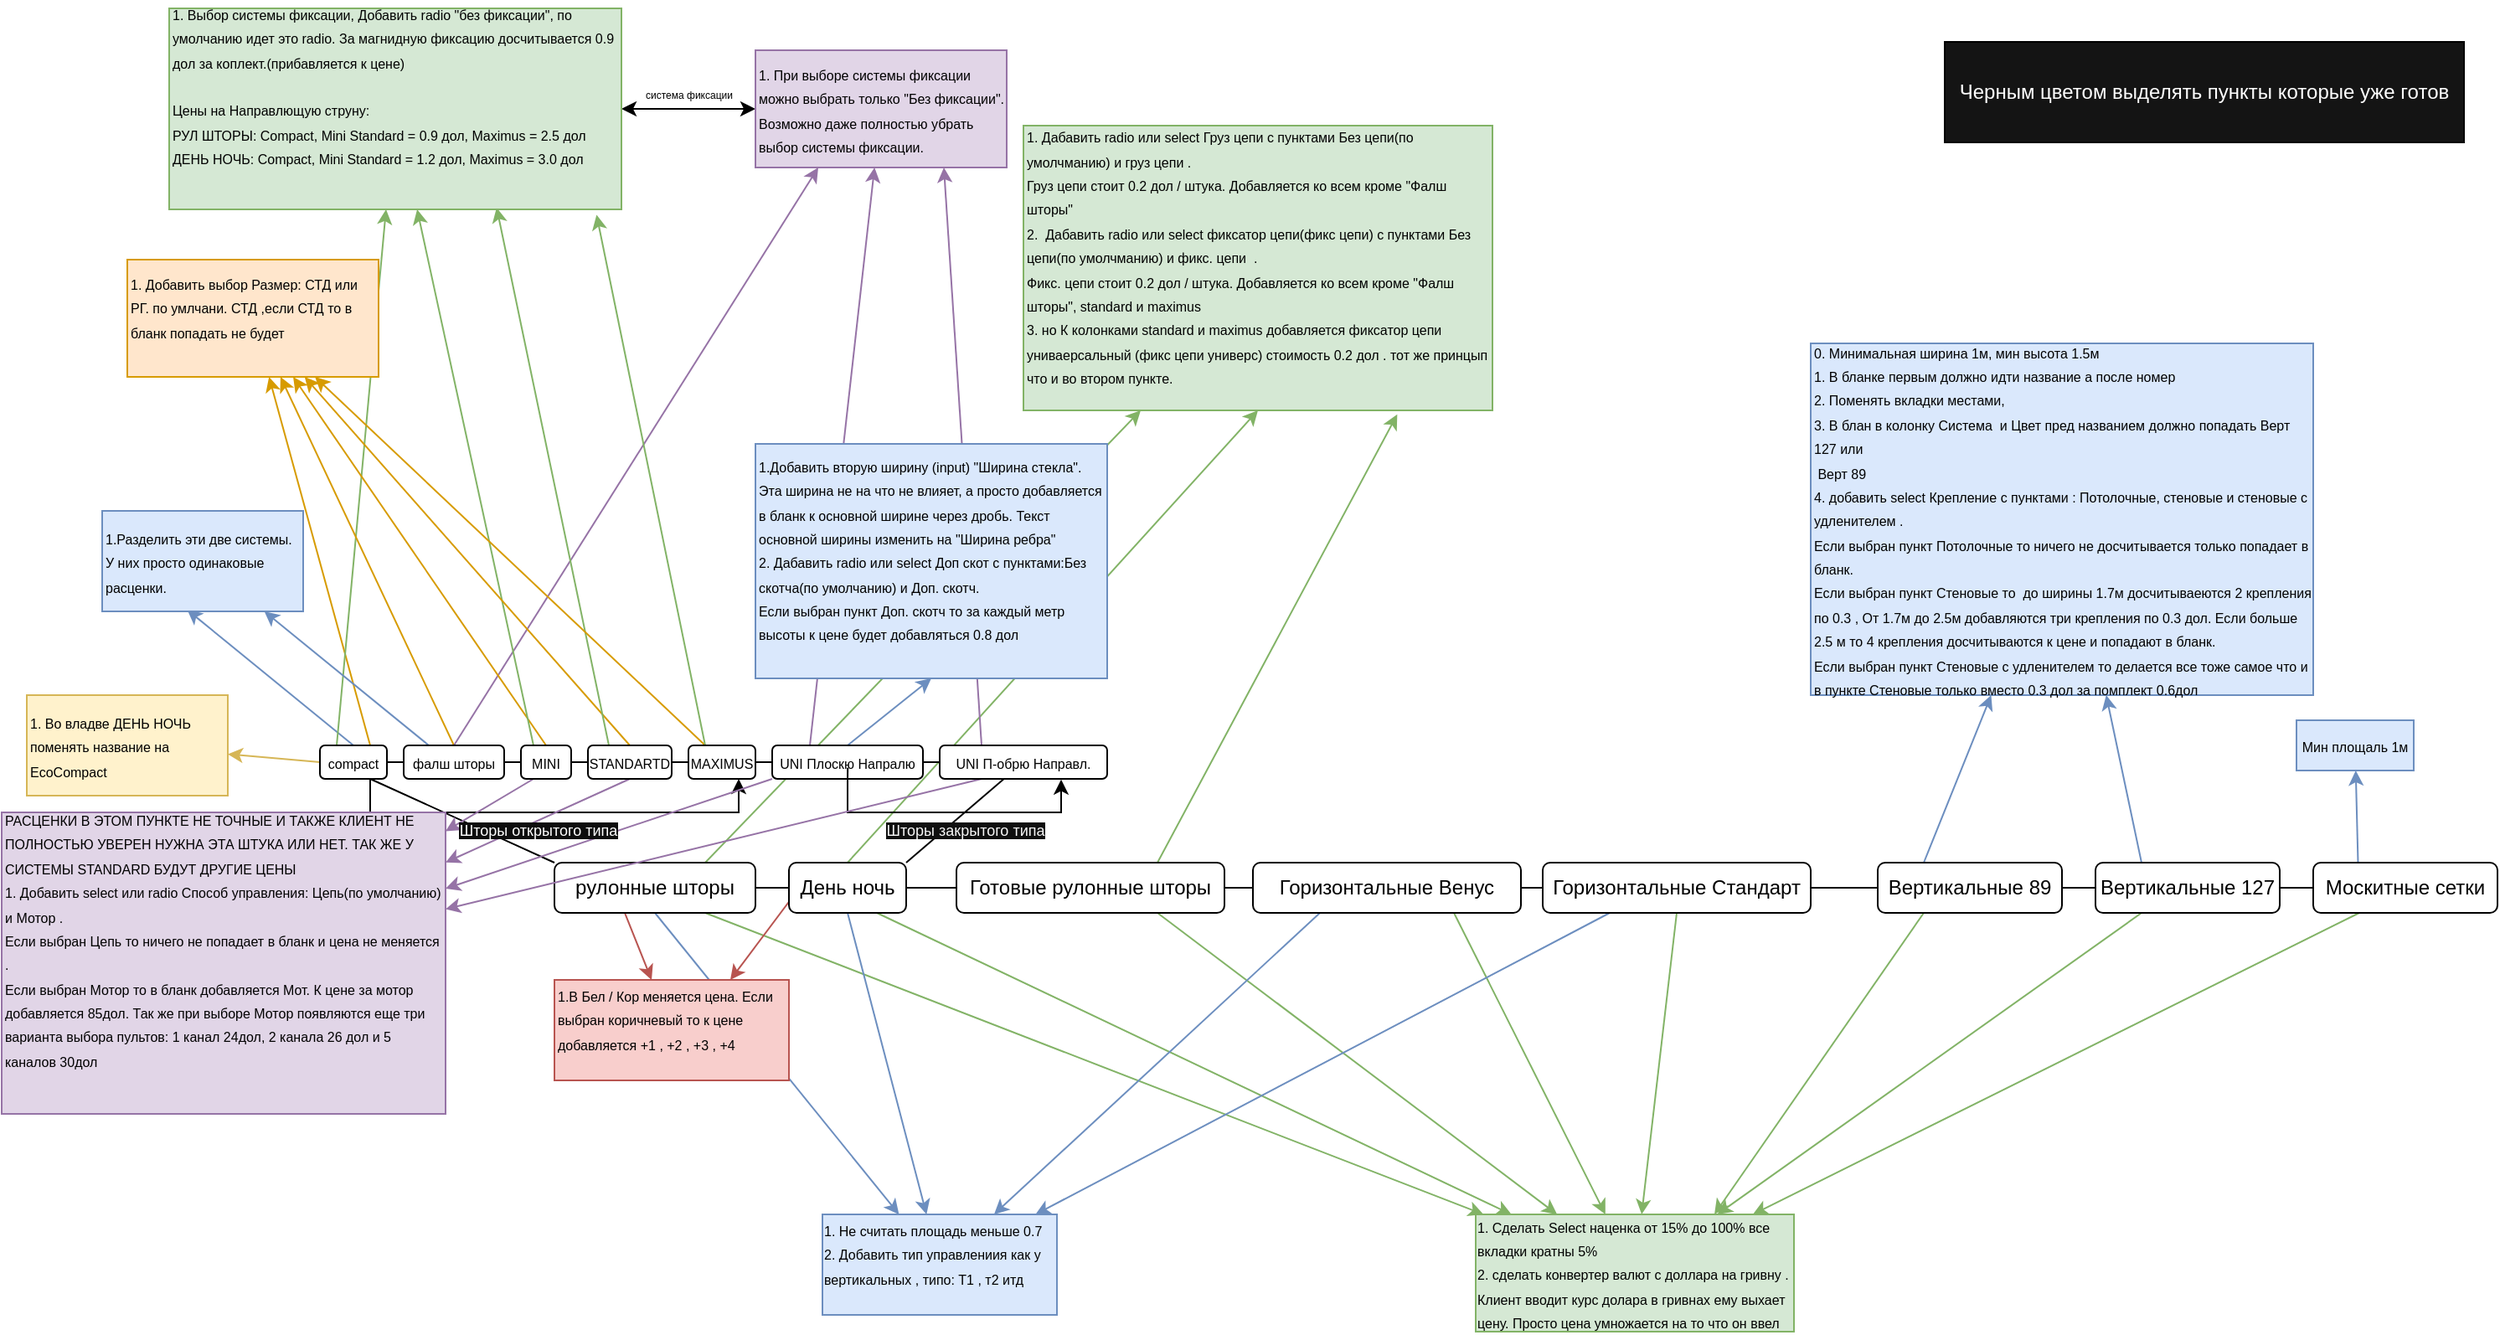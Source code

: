 <mxfile version="13.9.2" type="github"><diagram id="ZSi9dY978-ahMP5LlHga" name="Страница 1"><mxGraphModel dx="2106" dy="666" grid="1" gridSize="10" guides="1" tooltips="1" connect="1" arrows="1" fold="1" page="1" pageScale="1" pageWidth="827" pageHeight="1169" math="0" shadow="0"><root><mxCell id="0"/><mxCell id="1" parent="0"/><mxCell id="ogAjKYpO5r85MCcHDCOi-1" style="edgeStyle=none;rounded=0;orthogonalLoop=1;jettySize=auto;html=1;exitX=1;exitY=0.5;exitDx=0;exitDy=0;entryX=0;entryY=0.5;entryDx=0;entryDy=0;endArrow=none;endFill=0;" parent="1" source="ogAjKYpO5r85MCcHDCOi-6" target="ogAjKYpO5r85MCcHDCOi-12" edge="1"><mxGeometry relative="1" as="geometry"/></mxCell><mxCell id="ogAjKYpO5r85MCcHDCOi-2" style="edgeStyle=none;rounded=0;orthogonalLoop=1;jettySize=auto;html=1;exitX=0;exitY=0;exitDx=0;exitDy=0;entryX=0.75;entryY=1;entryDx=0;entryDy=0;endArrow=none;endFill=0;" parent="1" source="ogAjKYpO5r85MCcHDCOi-6" target="ogAjKYpO5r85MCcHDCOi-41" edge="1"><mxGeometry relative="1" as="geometry"/></mxCell><mxCell id="ogAjKYpO5r85MCcHDCOi-3" style="edgeStyle=none;rounded=0;orthogonalLoop=1;jettySize=auto;html=1;exitX=0.5;exitY=1;exitDx=0;exitDy=0;endArrow=classic;endFill=1;fillColor=#dae8fc;strokeColor=#6c8ebf;" parent="1" source="ogAjKYpO5r85MCcHDCOi-6" target="ogAjKYpO5r85MCcHDCOi-67" edge="1"><mxGeometry relative="1" as="geometry"/></mxCell><mxCell id="ogAjKYpO5r85MCcHDCOi-4" style="edgeStyle=none;rounded=0;orthogonalLoop=1;jettySize=auto;html=1;exitX=0.75;exitY=1;exitDx=0;exitDy=0;endArrow=classic;endFill=1;fillColor=#d5e8d4;strokeColor=#82b366;" parent="1" source="ogAjKYpO5r85MCcHDCOi-6" target="ogAjKYpO5r85MCcHDCOi-71" edge="1"><mxGeometry relative="1" as="geometry"/></mxCell><mxCell id="ogAjKYpO5r85MCcHDCOi-5" style="edgeStyle=none;rounded=0;orthogonalLoop=1;jettySize=auto;html=1;exitX=0.25;exitY=0;exitDx=0;exitDy=0;endArrow=classic;endFill=1;fillColor=#f8cecc;strokeColor=#b85450;" parent="1" source="ogAjKYpO5r85MCcHDCOi-6" target="ogAjKYpO5r85MCcHDCOi-74" edge="1"><mxGeometry relative="1" as="geometry"/></mxCell><mxCell id="ogAjKYpO5r85MCcHDCOi-90" style="edgeStyle=none;rounded=0;orthogonalLoop=1;jettySize=auto;html=1;exitX=0.75;exitY=0;exitDx=0;exitDy=0;entryX=0.25;entryY=1;entryDx=0;entryDy=0;fillColor=#d5e8d4;strokeColor=#82b366;" parent="1" source="ogAjKYpO5r85MCcHDCOi-6" target="ogAjKYpO5r85MCcHDCOi-88" edge="1"><mxGeometry relative="1" as="geometry"/></mxCell><mxCell id="ogAjKYpO5r85MCcHDCOi-6" value="рулонные шторы" style="rounded=1;whiteSpace=wrap;html=1;" parent="1" vertex="1"><mxGeometry x="250" y="520" width="120" height="30" as="geometry"/></mxCell><mxCell id="ogAjKYpO5r85MCcHDCOi-7" style="edgeStyle=none;rounded=0;orthogonalLoop=1;jettySize=auto;html=1;exitX=1;exitY=0.5;exitDx=0;exitDy=0;entryX=0;entryY=0.5;entryDx=0;entryDy=0;endArrow=none;endFill=0;" parent="1" source="ogAjKYpO5r85MCcHDCOi-12" target="ogAjKYpO5r85MCcHDCOi-15" edge="1"><mxGeometry relative="1" as="geometry"/></mxCell><mxCell id="ogAjKYpO5r85MCcHDCOi-8" style="edgeStyle=none;rounded=0;orthogonalLoop=1;jettySize=auto;html=1;exitX=0.5;exitY=1;exitDx=0;exitDy=0;endArrow=classic;endFill=1;fillColor=#dae8fc;strokeColor=#6c8ebf;" parent="1" source="ogAjKYpO5r85MCcHDCOi-12" target="ogAjKYpO5r85MCcHDCOi-67" edge="1"><mxGeometry relative="1" as="geometry"/></mxCell><mxCell id="ogAjKYpO5r85MCcHDCOi-9" style="edgeStyle=none;rounded=0;orthogonalLoop=1;jettySize=auto;html=1;exitX=0.75;exitY=1;exitDx=0;exitDy=0;endArrow=classic;endFill=1;fillColor=#d5e8d4;strokeColor=#82b366;" parent="1" source="ogAjKYpO5r85MCcHDCOi-12" target="ogAjKYpO5r85MCcHDCOi-71" edge="1"><mxGeometry relative="1" as="geometry"/></mxCell><mxCell id="ogAjKYpO5r85MCcHDCOi-10" style="edgeStyle=none;rounded=0;orthogonalLoop=1;jettySize=auto;html=1;exitX=0.25;exitY=0;exitDx=0;exitDy=0;entryX=0.75;entryY=0;entryDx=0;entryDy=0;endArrow=classic;endFill=1;fillColor=#f8cecc;strokeColor=#b85450;" parent="1" source="ogAjKYpO5r85MCcHDCOi-12" target="ogAjKYpO5r85MCcHDCOi-74" edge="1"><mxGeometry relative="1" as="geometry"/></mxCell><mxCell id="ogAjKYpO5r85MCcHDCOi-11" style="edgeStyle=none;rounded=0;orthogonalLoop=1;jettySize=auto;html=1;exitX=1;exitY=0;exitDx=0;exitDy=0;endArrow=none;endFill=0;" parent="1" source="ogAjKYpO5r85MCcHDCOi-12" target="ogAjKYpO5r85MCcHDCOi-62" edge="1"><mxGeometry relative="1" as="geometry"/></mxCell><mxCell id="ogAjKYpO5r85MCcHDCOi-89" style="edgeStyle=none;rounded=0;orthogonalLoop=1;jettySize=auto;html=1;exitX=0.5;exitY=0;exitDx=0;exitDy=0;entryX=0.5;entryY=1;entryDx=0;entryDy=0;fillColor=#d5e8d4;strokeColor=#82b366;" parent="1" source="ogAjKYpO5r85MCcHDCOi-12" target="ogAjKYpO5r85MCcHDCOi-88" edge="1"><mxGeometry relative="1" as="geometry"/></mxCell><mxCell id="ogAjKYpO5r85MCcHDCOi-12" value="День ночь" style="rounded=1;whiteSpace=wrap;html=1;" parent="1" vertex="1"><mxGeometry x="390" y="520" width="70" height="30" as="geometry"/></mxCell><mxCell id="ogAjKYpO5r85MCcHDCOi-13" style="edgeStyle=none;rounded=0;orthogonalLoop=1;jettySize=auto;html=1;exitX=1;exitY=0.5;exitDx=0;exitDy=0;entryX=0;entryY=0.5;entryDx=0;entryDy=0;endArrow=none;endFill=0;" parent="1" source="ogAjKYpO5r85MCcHDCOi-15" target="ogAjKYpO5r85MCcHDCOi-19" edge="1"><mxGeometry relative="1" as="geometry"/></mxCell><mxCell id="ogAjKYpO5r85MCcHDCOi-14" style="edgeStyle=none;rounded=0;orthogonalLoop=1;jettySize=auto;html=1;exitX=0.75;exitY=1;exitDx=0;exitDy=0;endArrow=classic;endFill=1;fillColor=#d5e8d4;strokeColor=#82b366;" parent="1" source="ogAjKYpO5r85MCcHDCOi-15" target="ogAjKYpO5r85MCcHDCOi-71" edge="1"><mxGeometry relative="1" as="geometry"/></mxCell><mxCell id="ogAjKYpO5r85MCcHDCOi-91" style="edgeStyle=none;rounded=0;orthogonalLoop=1;jettySize=auto;html=1;exitX=0.75;exitY=0;exitDx=0;exitDy=0;entryX=0.797;entryY=1.014;entryDx=0;entryDy=0;entryPerimeter=0;fillColor=#d5e8d4;strokeColor=#82b366;" parent="1" source="ogAjKYpO5r85MCcHDCOi-15" target="ogAjKYpO5r85MCcHDCOi-88" edge="1"><mxGeometry relative="1" as="geometry"/></mxCell><mxCell id="ogAjKYpO5r85MCcHDCOi-15" value="Готовые рулонные шторы" style="rounded=1;whiteSpace=wrap;html=1;" parent="1" vertex="1"><mxGeometry x="490" y="520" width="160" height="30" as="geometry"/></mxCell><mxCell id="ogAjKYpO5r85MCcHDCOi-16" style="edgeStyle=none;rounded=0;orthogonalLoop=1;jettySize=auto;html=1;exitX=1;exitY=0.5;exitDx=0;exitDy=0;endArrow=none;endFill=0;" parent="1" source="ogAjKYpO5r85MCcHDCOi-19" target="ogAjKYpO5r85MCcHDCOi-23" edge="1"><mxGeometry relative="1" as="geometry"/></mxCell><mxCell id="ogAjKYpO5r85MCcHDCOi-17" style="edgeStyle=none;rounded=0;orthogonalLoop=1;jettySize=auto;html=1;exitX=0.25;exitY=1;exitDx=0;exitDy=0;endArrow=classic;endFill=1;fillColor=#dae8fc;strokeColor=#6c8ebf;" parent="1" source="ogAjKYpO5r85MCcHDCOi-19" target="ogAjKYpO5r85MCcHDCOi-67" edge="1"><mxGeometry relative="1" as="geometry"/></mxCell><mxCell id="ogAjKYpO5r85MCcHDCOi-18" style="edgeStyle=none;rounded=0;orthogonalLoop=1;jettySize=auto;html=1;exitX=0.75;exitY=1;exitDx=0;exitDy=0;endArrow=classic;endFill=1;fillColor=#d5e8d4;strokeColor=#82b366;" parent="1" source="ogAjKYpO5r85MCcHDCOi-19" target="ogAjKYpO5r85MCcHDCOi-71" edge="1"><mxGeometry relative="1" as="geometry"/></mxCell><mxCell id="ogAjKYpO5r85MCcHDCOi-19" value="Горизонтальные Венус" style="rounded=1;whiteSpace=wrap;html=1;" parent="1" vertex="1"><mxGeometry x="667" y="520" width="160" height="30" as="geometry"/></mxCell><mxCell id="ogAjKYpO5r85MCcHDCOi-20" style="edgeStyle=none;rounded=0;orthogonalLoop=1;jettySize=auto;html=1;exitX=1;exitY=0.5;exitDx=0;exitDy=0;entryX=0;entryY=0.5;entryDx=0;entryDy=0;endArrow=none;endFill=0;" parent="1" source="ogAjKYpO5r85MCcHDCOi-23" target="ogAjKYpO5r85MCcHDCOi-27" edge="1"><mxGeometry relative="1" as="geometry"/></mxCell><mxCell id="ogAjKYpO5r85MCcHDCOi-21" style="edgeStyle=none;rounded=0;orthogonalLoop=1;jettySize=auto;html=1;exitX=0.25;exitY=1;exitDx=0;exitDy=0;endArrow=classic;endFill=1;fillColor=#dae8fc;strokeColor=#6c8ebf;" parent="1" source="ogAjKYpO5r85MCcHDCOi-23" target="ogAjKYpO5r85MCcHDCOi-67" edge="1"><mxGeometry relative="1" as="geometry"/></mxCell><mxCell id="ogAjKYpO5r85MCcHDCOi-22" style="edgeStyle=none;rounded=0;orthogonalLoop=1;jettySize=auto;html=1;exitX=0.5;exitY=1;exitDx=0;exitDy=0;endArrow=classic;endFill=1;fillColor=#d5e8d4;strokeColor=#82b366;" parent="1" source="ogAjKYpO5r85MCcHDCOi-23" target="ogAjKYpO5r85MCcHDCOi-71" edge="1"><mxGeometry relative="1" as="geometry"/></mxCell><mxCell id="ogAjKYpO5r85MCcHDCOi-23" value="Горизонтальные Стандарт" style="rounded=1;whiteSpace=wrap;html=1;" parent="1" vertex="1"><mxGeometry x="840" y="520" width="160" height="30" as="geometry"/></mxCell><mxCell id="ogAjKYpO5r85MCcHDCOi-24" style="edgeStyle=none;rounded=0;orthogonalLoop=1;jettySize=auto;html=1;exitX=1;exitY=0.5;exitDx=0;exitDy=0;endArrow=none;endFill=0;" parent="1" source="ogAjKYpO5r85MCcHDCOi-27" target="ogAjKYpO5r85MCcHDCOi-31" edge="1"><mxGeometry relative="1" as="geometry"/></mxCell><mxCell id="ogAjKYpO5r85MCcHDCOi-26" style="edgeStyle=none;rounded=0;orthogonalLoop=1;jettySize=auto;html=1;exitX=0.25;exitY=1;exitDx=0;exitDy=0;entryX=0.75;entryY=0;entryDx=0;entryDy=0;endArrow=classic;endFill=1;fillColor=#d5e8d4;strokeColor=#82b366;" parent="1" source="ogAjKYpO5r85MCcHDCOi-27" target="ogAjKYpO5r85MCcHDCOi-71" edge="1"><mxGeometry relative="1" as="geometry"/></mxCell><mxCell id="ogAjKYpO5r85MCcHDCOi-85" style="edgeStyle=none;rounded=0;orthogonalLoop=1;jettySize=auto;html=1;exitX=0.25;exitY=0;exitDx=0;exitDy=0;fillColor=#dae8fc;strokeColor=#6c8ebf;" parent="1" source="ogAjKYpO5r85MCcHDCOi-27" target="ogAjKYpO5r85MCcHDCOi-83" edge="1"><mxGeometry relative="1" as="geometry"/></mxCell><mxCell id="ogAjKYpO5r85MCcHDCOi-27" value="Вертикальные 89" style="rounded=1;whiteSpace=wrap;html=1;" parent="1" vertex="1"><mxGeometry x="1040" y="520" width="110" height="30" as="geometry"/></mxCell><mxCell id="ogAjKYpO5r85MCcHDCOi-28" style="edgeStyle=none;rounded=0;orthogonalLoop=1;jettySize=auto;html=1;exitX=1;exitY=0.5;exitDx=0;exitDy=0;entryX=0;entryY=0.5;entryDx=0;entryDy=0;endArrow=none;endFill=0;" parent="1" source="ogAjKYpO5r85MCcHDCOi-31" target="ogAjKYpO5r85MCcHDCOi-34" edge="1"><mxGeometry relative="1" as="geometry"/></mxCell><mxCell id="ogAjKYpO5r85MCcHDCOi-30" style="edgeStyle=none;rounded=0;orthogonalLoop=1;jettySize=auto;html=1;exitX=0.25;exitY=1;exitDx=0;exitDy=0;endArrow=classic;endFill=1;fillColor=#d5e8d4;strokeColor=#82b366;" parent="1" source="ogAjKYpO5r85MCcHDCOi-31" target="ogAjKYpO5r85MCcHDCOi-71" edge="1"><mxGeometry relative="1" as="geometry"/></mxCell><mxCell id="ogAjKYpO5r85MCcHDCOi-86" style="edgeStyle=none;rounded=0;orthogonalLoop=1;jettySize=auto;html=1;exitX=0.25;exitY=0;exitDx=0;exitDy=0;entryX=0.588;entryY=1;entryDx=0;entryDy=0;entryPerimeter=0;fillColor=#dae8fc;strokeColor=#6c8ebf;" parent="1" source="ogAjKYpO5r85MCcHDCOi-31" target="ogAjKYpO5r85MCcHDCOi-83" edge="1"><mxGeometry relative="1" as="geometry"/></mxCell><mxCell id="ogAjKYpO5r85MCcHDCOi-31" value="Вертикальные 127" style="rounded=1;whiteSpace=wrap;html=1;" parent="1" vertex="1"><mxGeometry x="1170" y="520" width="110" height="30" as="geometry"/></mxCell><mxCell id="ogAjKYpO5r85MCcHDCOi-32" style="edgeStyle=none;rounded=0;orthogonalLoop=1;jettySize=auto;html=1;exitX=0.25;exitY=1;exitDx=0;exitDy=0;endArrow=classic;endFill=1;fillColor=#dae8fc;strokeColor=#6c8ebf;" parent="1" source="ogAjKYpO5r85MCcHDCOi-34" target="ogAjKYpO5r85MCcHDCOi-69" edge="1"><mxGeometry relative="1" as="geometry"/></mxCell><mxCell id="ogAjKYpO5r85MCcHDCOi-33" style="edgeStyle=none;rounded=0;orthogonalLoop=1;jettySize=auto;html=1;exitX=0.25;exitY=1;exitDx=0;exitDy=0;endArrow=classic;endFill=1;fillColor=#d5e8d4;strokeColor=#82b366;" parent="1" source="ogAjKYpO5r85MCcHDCOi-34" target="ogAjKYpO5r85MCcHDCOi-71" edge="1"><mxGeometry relative="1" as="geometry"/></mxCell><mxCell id="ogAjKYpO5r85MCcHDCOi-34" value="Москитные сетки" style="rounded=1;whiteSpace=wrap;html=1;" parent="1" vertex="1"><mxGeometry x="1300" y="520" width="110" height="30" as="geometry"/></mxCell><mxCell id="ogAjKYpO5r85MCcHDCOi-35" style="edgeStyle=none;rounded=0;orthogonalLoop=1;jettySize=auto;html=1;exitX=1;exitY=0.5;exitDx=0;exitDy=0;entryX=0;entryY=0.5;entryDx=0;entryDy=0;endArrow=none;endFill=0;" parent="1" source="ogAjKYpO5r85MCcHDCOi-41" target="ogAjKYpO5r85MCcHDCOi-46" edge="1"><mxGeometry relative="1" as="geometry"/></mxCell><mxCell id="ogAjKYpO5r85MCcHDCOi-36" style="edgeStyle=none;rounded=0;orthogonalLoop=1;jettySize=auto;html=1;exitX=0.5;exitY=0;exitDx=0;exitDy=0;entryX=0.423;entryY=0.984;entryDx=0;entryDy=0;entryPerimeter=0;endArrow=classic;endFill=1;fillColor=#dae8fc;strokeColor=#6c8ebf;" parent="1" source="ogAjKYpO5r85MCcHDCOi-41" target="ogAjKYpO5r85MCcHDCOi-70" edge="1"><mxGeometry relative="1" as="geometry"/></mxCell><mxCell id="ogAjKYpO5r85MCcHDCOi-37" style="edgeStyle=none;rounded=0;orthogonalLoop=1;jettySize=auto;html=1;exitX=0.75;exitY=0;exitDx=0;exitDy=0;endArrow=classic;endFill=1;fillColor=#ffe6cc;strokeColor=#d79b00;" parent="1" source="ogAjKYpO5r85MCcHDCOi-41" target="ogAjKYpO5r85MCcHDCOi-72" edge="1"><mxGeometry relative="1" as="geometry"/></mxCell><mxCell id="ogAjKYpO5r85MCcHDCOi-38" style="edgeStyle=orthogonalEdgeStyle;rounded=0;orthogonalLoop=1;jettySize=auto;html=1;exitX=0.75;exitY=1;exitDx=0;exitDy=0;entryX=0.75;entryY=1;entryDx=0;entryDy=0;endArrow=classic;endFill=1;" parent="1" source="ogAjKYpO5r85MCcHDCOi-41" target="ogAjKYpO5r85MCcHDCOi-66" edge="1"><mxGeometry relative="1" as="geometry"/></mxCell><mxCell id="ogAjKYpO5r85MCcHDCOi-39" style="edgeStyle=none;rounded=0;orthogonalLoop=1;jettySize=auto;html=1;exitX=0.25;exitY=0;exitDx=0;exitDy=0;endArrow=classic;endFill=1;fillColor=#d5e8d4;strokeColor=#82b366;" parent="1" source="ogAjKYpO5r85MCcHDCOi-41" target="ogAjKYpO5r85MCcHDCOi-78" edge="1"><mxGeometry relative="1" as="geometry"/></mxCell><mxCell id="ogAjKYpO5r85MCcHDCOi-40" style="edgeStyle=none;rounded=0;orthogonalLoop=1;jettySize=auto;html=1;exitX=0;exitY=0.5;exitDx=0;exitDy=0;endArrow=classic;endFill=1;fillColor=#fff2cc;strokeColor=#d6b656;" parent="1" source="ogAjKYpO5r85MCcHDCOi-41" target="ogAjKYpO5r85MCcHDCOi-80" edge="1"><mxGeometry relative="1" as="geometry"/></mxCell><mxCell id="ogAjKYpO5r85MCcHDCOi-41" value="&lt;font style=&quot;font-size: 8px&quot;&gt;compact&lt;/font&gt;" style="rounded=1;whiteSpace=wrap;html=1;" parent="1" vertex="1"><mxGeometry x="110" y="450" width="40" height="20" as="geometry"/></mxCell><mxCell id="ogAjKYpO5r85MCcHDCOi-42" style="edgeStyle=none;rounded=0;orthogonalLoop=1;jettySize=auto;html=1;exitX=1;exitY=0.5;exitDx=0;exitDy=0;entryX=0;entryY=0.5;entryDx=0;entryDy=0;endArrow=none;endFill=0;" parent="1" source="ogAjKYpO5r85MCcHDCOi-46" target="ogAjKYpO5r85MCcHDCOi-50" edge="1"><mxGeometry relative="1" as="geometry"/></mxCell><mxCell id="ogAjKYpO5r85MCcHDCOi-43" style="edgeStyle=none;rounded=0;orthogonalLoop=1;jettySize=auto;html=1;exitX=0.25;exitY=0;exitDx=0;exitDy=0;endArrow=classic;endFill=1;fillColor=#dae8fc;strokeColor=#6c8ebf;" parent="1" source="ogAjKYpO5r85MCcHDCOi-46" target="ogAjKYpO5r85MCcHDCOi-70" edge="1"><mxGeometry relative="1" as="geometry"/></mxCell><mxCell id="ogAjKYpO5r85MCcHDCOi-44" style="edgeStyle=none;rounded=0;orthogonalLoop=1;jettySize=auto;html=1;exitX=0.5;exitY=0;exitDx=0;exitDy=0;endArrow=classic;endFill=1;fillColor=#ffe6cc;strokeColor=#d79b00;" parent="1" source="ogAjKYpO5r85MCcHDCOi-46" target="ogAjKYpO5r85MCcHDCOi-72" edge="1"><mxGeometry relative="1" as="geometry"/></mxCell><mxCell id="ogAjKYpO5r85MCcHDCOi-45" style="edgeStyle=none;rounded=0;orthogonalLoop=1;jettySize=auto;html=1;exitX=0.5;exitY=0;exitDx=0;exitDy=0;entryX=0.25;entryY=1;entryDx=0;entryDy=0;endArrow=classic;endFill=1;fillColor=#e1d5e7;strokeColor=#9673a6;" parent="1" source="ogAjKYpO5r85MCcHDCOi-46" target="ogAjKYpO5r85MCcHDCOi-79" edge="1"><mxGeometry relative="1" as="geometry"/></mxCell><mxCell id="ogAjKYpO5r85MCcHDCOi-46" value="&lt;font style=&quot;font-size: 8px&quot;&gt;фалш шторы&lt;/font&gt;" style="rounded=1;whiteSpace=wrap;html=1;" parent="1" vertex="1"><mxGeometry x="160" y="450" width="60" height="20" as="geometry"/></mxCell><mxCell id="ogAjKYpO5r85MCcHDCOi-47" style="edgeStyle=none;rounded=0;orthogonalLoop=1;jettySize=auto;html=1;exitX=1;exitY=0.5;exitDx=0;exitDy=0;entryX=0;entryY=0.5;entryDx=0;entryDy=0;endArrow=none;endFill=0;" parent="1" source="ogAjKYpO5r85MCcHDCOi-50" target="ogAjKYpO5r85MCcHDCOi-54" edge="1"><mxGeometry relative="1" as="geometry"/></mxCell><mxCell id="ogAjKYpO5r85MCcHDCOi-48" style="edgeStyle=none;rounded=0;orthogonalLoop=1;jettySize=auto;html=1;exitX=0.5;exitY=0;exitDx=0;exitDy=0;endArrow=classic;endFill=1;fillColor=#ffe6cc;strokeColor=#d79b00;" parent="1" source="ogAjKYpO5r85MCcHDCOi-50" target="ogAjKYpO5r85MCcHDCOi-72" edge="1"><mxGeometry relative="1" as="geometry"/></mxCell><mxCell id="ogAjKYpO5r85MCcHDCOi-49" style="edgeStyle=none;rounded=0;orthogonalLoop=1;jettySize=auto;html=1;exitX=0.25;exitY=0;exitDx=0;exitDy=0;endArrow=classic;endFill=1;fillColor=#d5e8d4;strokeColor=#82b366;" parent="1" source="ogAjKYpO5r85MCcHDCOi-50" target="ogAjKYpO5r85MCcHDCOi-78" edge="1"><mxGeometry relative="1" as="geometry"/></mxCell><mxCell id="ogAjKYpO5r85MCcHDCOi-93" style="edgeStyle=none;rounded=0;orthogonalLoop=1;jettySize=auto;html=1;exitX=0.25;exitY=1;exitDx=0;exitDy=0;fillColor=#e1d5e7;strokeColor=#9673a6;" parent="1" source="ogAjKYpO5r85MCcHDCOi-50" target="ogAjKYpO5r85MCcHDCOi-92" edge="1"><mxGeometry relative="1" as="geometry"/></mxCell><mxCell id="ogAjKYpO5r85MCcHDCOi-50" value="&lt;font style=&quot;font-size: 8px&quot;&gt;MINI&lt;/font&gt;" style="rounded=1;whiteSpace=wrap;html=1;" parent="1" vertex="1"><mxGeometry x="230" y="450" width="30" height="20" as="geometry"/></mxCell><mxCell id="ogAjKYpO5r85MCcHDCOi-51" style="edgeStyle=none;rounded=0;orthogonalLoop=1;jettySize=auto;html=1;exitX=1;exitY=0.5;exitDx=0;exitDy=0;entryX=0;entryY=0.5;entryDx=0;entryDy=0;endArrow=none;endFill=0;" parent="1" source="ogAjKYpO5r85MCcHDCOi-54" target="ogAjKYpO5r85MCcHDCOi-66" edge="1"><mxGeometry relative="1" as="geometry"/></mxCell><mxCell id="ogAjKYpO5r85MCcHDCOi-52" style="edgeStyle=none;rounded=0;orthogonalLoop=1;jettySize=auto;html=1;exitX=0.5;exitY=0;exitDx=0;exitDy=0;endArrow=classic;endFill=1;fillColor=#ffe6cc;strokeColor=#d79b00;" parent="1" source="ogAjKYpO5r85MCcHDCOi-54" target="ogAjKYpO5r85MCcHDCOi-72" edge="1"><mxGeometry relative="1" as="geometry"/></mxCell><mxCell id="ogAjKYpO5r85MCcHDCOi-53" style="edgeStyle=none;rounded=0;orthogonalLoop=1;jettySize=auto;html=1;exitX=0.25;exitY=0;exitDx=0;exitDy=0;entryX=0.724;entryY=0.991;entryDx=0;entryDy=0;entryPerimeter=0;endArrow=classic;endFill=1;fillColor=#d5e8d4;strokeColor=#82b366;" parent="1" source="ogAjKYpO5r85MCcHDCOi-54" target="ogAjKYpO5r85MCcHDCOi-78" edge="1"><mxGeometry relative="1" as="geometry"/></mxCell><mxCell id="ogAjKYpO5r85MCcHDCOi-97" style="edgeStyle=none;rounded=0;orthogonalLoop=1;jettySize=auto;html=1;exitX=0.5;exitY=1;exitDx=0;exitDy=0;fillColor=#e1d5e7;strokeColor=#9673a6;" parent="1" source="ogAjKYpO5r85MCcHDCOi-54" target="ogAjKYpO5r85MCcHDCOi-92" edge="1"><mxGeometry relative="1" as="geometry"/></mxCell><mxCell id="ogAjKYpO5r85MCcHDCOi-54" value="&lt;font style=&quot;font-size: 8px&quot;&gt;STANDARTD&lt;/font&gt;" style="rounded=1;whiteSpace=wrap;html=1;" parent="1" vertex="1"><mxGeometry x="270" y="450" width="50" height="20" as="geometry"/></mxCell><mxCell id="ogAjKYpO5r85MCcHDCOi-55" style="edgeStyle=none;rounded=0;orthogonalLoop=1;jettySize=auto;html=1;endArrow=none;endFill=0;" parent="1" source="ogAjKYpO5r85MCcHDCOi-59" target="ogAjKYpO5r85MCcHDCOi-66" edge="1"><mxGeometry relative="1" as="geometry"/></mxCell><mxCell id="ogAjKYpO5r85MCcHDCOi-56" style="edgeStyle=none;rounded=0;orthogonalLoop=1;jettySize=auto;html=1;exitX=0.5;exitY=0;exitDx=0;exitDy=0;entryX=0.5;entryY=1;entryDx=0;entryDy=0;endArrow=classic;endFill=1;fillColor=#dae8fc;strokeColor=#6c8ebf;" parent="1" source="ogAjKYpO5r85MCcHDCOi-59" target="ogAjKYpO5r85MCcHDCOi-73" edge="1"><mxGeometry relative="1" as="geometry"/></mxCell><mxCell id="ogAjKYpO5r85MCcHDCOi-57" style="edgeStyle=orthogonalEdgeStyle;rounded=0;orthogonalLoop=1;jettySize=auto;html=1;exitX=0.5;exitY=1;exitDx=0;exitDy=0;entryX=0.725;entryY=1.017;entryDx=0;entryDy=0;entryPerimeter=0;endArrow=classic;endFill=1;" parent="1" source="ogAjKYpO5r85MCcHDCOi-59" target="ogAjKYpO5r85MCcHDCOi-62" edge="1"><mxGeometry relative="1" as="geometry"/></mxCell><mxCell id="ogAjKYpO5r85MCcHDCOi-58" style="edgeStyle=none;rounded=0;orthogonalLoop=1;jettySize=auto;html=1;exitX=0.25;exitY=0;exitDx=0;exitDy=0;endArrow=classic;endFill=1;fillColor=#e1d5e7;strokeColor=#9673a6;" parent="1" source="ogAjKYpO5r85MCcHDCOi-59" target="ogAjKYpO5r85MCcHDCOi-79" edge="1"><mxGeometry relative="1" as="geometry"/></mxCell><mxCell id="ogAjKYpO5r85MCcHDCOi-96" style="edgeStyle=none;rounded=0;orthogonalLoop=1;jettySize=auto;html=1;exitX=0;exitY=1;exitDx=0;exitDy=0;fillColor=#e1d5e7;strokeColor=#9673a6;" parent="1" source="ogAjKYpO5r85MCcHDCOi-59" target="ogAjKYpO5r85MCcHDCOi-92" edge="1"><mxGeometry relative="1" as="geometry"/></mxCell><mxCell id="ogAjKYpO5r85MCcHDCOi-59" value="&lt;font style=&quot;font-size: 8px&quot;&gt;UNI Плоскю Напралю&lt;/font&gt;" style="rounded=1;whiteSpace=wrap;html=1;" parent="1" vertex="1"><mxGeometry x="380" y="450" width="90" height="20" as="geometry"/></mxCell><mxCell id="ogAjKYpO5r85MCcHDCOi-60" style="edgeStyle=none;rounded=0;orthogonalLoop=1;jettySize=auto;html=1;entryX=1;entryY=0.5;entryDx=0;entryDy=0;endArrow=none;endFill=0;" parent="1" source="ogAjKYpO5r85MCcHDCOi-62" target="ogAjKYpO5r85MCcHDCOi-59" edge="1"><mxGeometry relative="1" as="geometry"/></mxCell><mxCell id="ogAjKYpO5r85MCcHDCOi-61" style="edgeStyle=none;rounded=0;orthogonalLoop=1;jettySize=auto;html=1;exitX=0.25;exitY=0;exitDx=0;exitDy=0;entryX=0.75;entryY=1;entryDx=0;entryDy=0;endArrow=classic;endFill=1;fillColor=#e1d5e7;strokeColor=#9673a6;" parent="1" source="ogAjKYpO5r85MCcHDCOi-62" target="ogAjKYpO5r85MCcHDCOi-79" edge="1"><mxGeometry relative="1" as="geometry"/></mxCell><mxCell id="ogAjKYpO5r85MCcHDCOi-95" style="edgeStyle=none;rounded=0;orthogonalLoop=1;jettySize=auto;html=1;exitX=0.25;exitY=1;exitDx=0;exitDy=0;fillColor=#e1d5e7;strokeColor=#9673a6;" parent="1" source="ogAjKYpO5r85MCcHDCOi-62" target="ogAjKYpO5r85MCcHDCOi-92" edge="1"><mxGeometry relative="1" as="geometry"/></mxCell><mxCell id="ogAjKYpO5r85MCcHDCOi-62" value="&lt;font style=&quot;font-size: 8px&quot;&gt;UNI П-обрю Направл.&lt;/font&gt;" style="rounded=1;whiteSpace=wrap;html=1;" parent="1" vertex="1"><mxGeometry x="480" y="450" width="100" height="20" as="geometry"/></mxCell><mxCell id="ogAjKYpO5r85MCcHDCOi-63" style="edgeStyle=none;rounded=0;orthogonalLoop=1;jettySize=auto;html=1;exitX=0.5;exitY=1;exitDx=0;exitDy=0;entryX=0.501;entryY=0.667;entryDx=0;entryDy=0;entryPerimeter=0;endArrow=none;endFill=0;" parent="1" source="ogAjKYpO5r85MCcHDCOi-59" target="ogAjKYpO5r85MCcHDCOi-59" edge="1"><mxGeometry relative="1" as="geometry"/></mxCell><mxCell id="ogAjKYpO5r85MCcHDCOi-64" style="edgeStyle=none;rounded=0;orthogonalLoop=1;jettySize=auto;html=1;exitX=0.25;exitY=0;exitDx=0;exitDy=0;endArrow=classic;endFill=1;fillColor=#ffe6cc;strokeColor=#d79b00;" parent="1" source="ogAjKYpO5r85MCcHDCOi-66" target="ogAjKYpO5r85MCcHDCOi-72" edge="1"><mxGeometry relative="1" as="geometry"/></mxCell><mxCell id="ogAjKYpO5r85MCcHDCOi-65" style="edgeStyle=none;rounded=0;orthogonalLoop=1;jettySize=auto;html=1;exitX=0.25;exitY=0;exitDx=0;exitDy=0;entryX=0.945;entryY=1.027;entryDx=0;entryDy=0;entryPerimeter=0;endArrow=classic;endFill=1;fillColor=#d5e8d4;strokeColor=#82b366;" parent="1" source="ogAjKYpO5r85MCcHDCOi-66" target="ogAjKYpO5r85MCcHDCOi-78" edge="1"><mxGeometry relative="1" as="geometry"/></mxCell><mxCell id="ogAjKYpO5r85MCcHDCOi-66" value="&lt;font style=&quot;font-size: 8px&quot;&gt;MAXIMUS&lt;/font&gt;" style="rounded=1;whiteSpace=wrap;html=1;" parent="1" vertex="1"><mxGeometry x="330" y="450" width="40" height="20" as="geometry"/></mxCell><mxCell id="ogAjKYpO5r85MCcHDCOi-67" value="&lt;div style=&quot;text-align: left&quot;&gt;&lt;span style=&quot;font-size: 8px&quot;&gt;1. Не считать площадь меньше 0.7&amp;nbsp;&lt;/span&gt;&lt;/div&gt;&lt;div style=&quot;text-align: left&quot;&gt;&lt;span style=&quot;font-size: 8px&quot;&gt;2. Добавить тип управлениия как у вертикальных , типо: Т1 , т2 итд&lt;/span&gt;&lt;/div&gt;&lt;div style=&quot;text-align: left&quot;&gt;&lt;span style=&quot;font-size: 8px&quot;&gt;&lt;br&gt;&lt;/span&gt;&lt;/div&gt;" style="whiteSpace=wrap;html=1;fillColor=#dae8fc;strokeColor=#6c8ebf;" parent="1" vertex="1"><mxGeometry x="410" y="730" width="140" height="60" as="geometry"/></mxCell><mxCell id="ogAjKYpO5r85MCcHDCOi-69" value="&lt;span style=&quot;font-size: 8px ; line-height: 80%&quot;&gt;Мин площаль 1м&lt;/span&gt;" style="whiteSpace=wrap;html=1;fillColor=#dae8fc;strokeColor=#6c8ebf;" parent="1" vertex="1"><mxGeometry x="1290" y="435" width="70" height="30" as="geometry"/></mxCell><mxCell id="ogAjKYpO5r85MCcHDCOi-70" value="&lt;span style=&quot;font-size: 8px&quot;&gt;1.Разделить эти две системы. У них просто одинаковые расценки.&lt;/span&gt;" style="whiteSpace=wrap;html=1;align=left;fillColor=#dae8fc;strokeColor=#6c8ebf;" parent="1" vertex="1"><mxGeometry x="-20" y="310" width="120" height="60" as="geometry"/></mxCell><mxCell id="ogAjKYpO5r85MCcHDCOi-71" value="&lt;div style=&quot;text-align: left&quot;&gt;&lt;span style=&quot;font-size: 8px&quot;&gt;1. Сделать Select наценка от 15% до 100% все вкладки кратны 5%&lt;/span&gt;&lt;/div&gt;&lt;div style=&quot;text-align: left&quot;&gt;&lt;span style=&quot;font-size: 8px&quot;&gt;2. сделать конвертер валют с доллара на гривну . Клиент вводит курс долара в гривнах ему выхает цену. Просто цена умножается на то что он ввел&lt;/span&gt;&lt;/div&gt;" style="whiteSpace=wrap;html=1;fillColor=#d5e8d4;strokeColor=#82b366;" parent="1" vertex="1"><mxGeometry x="800" y="730" width="190" height="70" as="geometry"/></mxCell><mxCell id="ogAjKYpO5r85MCcHDCOi-72" value="&lt;font style=&quot;line-height: 60% ; font-size: 8px&quot;&gt;1. Добавить выбор Размер: СТД или РГ. по умлчани. СТД ,если СТД то в бланк попадать не будет&lt;br&gt;&lt;br&gt;&lt;/font&gt;" style="whiteSpace=wrap;html=1;fillColor=#ffe6cc;strokeColor=#d79b00;align=left;" parent="1" vertex="1"><mxGeometry x="-5" y="160" width="150" height="70" as="geometry"/></mxCell><mxCell id="ogAjKYpO5r85MCcHDCOi-73" value="&lt;font style=&quot;line-height: 60% ; font-size: 8px&quot;&gt;1.Добавить вторую ширину (input) &quot;Ширина стекла&quot;. Эта ширина не на что не влияет, а просто добавляется в бланк к основной ширине через дробь. Текст основной ширины изменить на &quot;Ширина ребра&quot;&lt;br&gt;2. Дабавить radio или select Доп скот с пунктами:Без скотча(по умолчанию) и Доп. скотч.&lt;br&gt;Если выбран пункт Доп. скотч то за каждый метр высоты к цене будет добавляться 0.8 дол&lt;br&gt;&lt;br&gt;&lt;/font&gt;" style="whiteSpace=wrap;html=1;fillColor=#dae8fc;strokeColor=#6c8ebf;align=left;" parent="1" vertex="1"><mxGeometry x="370" y="270" width="210" height="140" as="geometry"/></mxCell><mxCell id="ogAjKYpO5r85MCcHDCOi-74" value="&lt;font style=&quot;font-size: 8px ; line-height: 80%&quot;&gt;1.В Бел / Кор меняется цена. Если выбран коричневый то к цене добавляется +1 , +2 , +3 , +4&lt;br&gt;&lt;br&gt;&lt;/font&gt;" style="whiteSpace=wrap;html=1;fillColor=#f8cecc;strokeColor=#b85450;align=left;" parent="1" vertex="1"><mxGeometry x="250" y="590" width="140" height="60" as="geometry"/></mxCell><mxCell id="ogAjKYpO5r85MCcHDCOi-75" value="&lt;font style=&quot;font-size: 9px ; background-color: rgb(13 , 13 , 13)&quot; color=&quot;#ffffff&quot;&gt;Шторы открытого типа&lt;/font&gt;" style="text;html=1;align=center;verticalAlign=middle;resizable=0;points=[];autosize=1;" parent="1" vertex="1"><mxGeometry x="185" y="490" width="110" height="20" as="geometry"/></mxCell><mxCell id="ogAjKYpO5r85MCcHDCOi-76" value="&lt;font style=&quot;background-color: rgb(15 , 15 , 15) ; font-size: 9px&quot; color=&quot;#f7f7f7&quot;&gt;Шторы закрытого типа&lt;/font&gt;" style="text;html=1;align=center;verticalAlign=middle;resizable=0;points=[];autosize=1;" parent="1" vertex="1"><mxGeometry x="440" y="490" width="110" height="20" as="geometry"/></mxCell><mxCell id="ogAjKYpO5r85MCcHDCOi-77" style="edgeStyle=none;rounded=0;orthogonalLoop=1;jettySize=auto;html=1;exitX=1;exitY=0.5;exitDx=0;exitDy=0;entryX=0;entryY=0.5;entryDx=0;entryDy=0;endArrow=classic;endFill=1;startArrow=classic;startFill=1;" parent="1" source="ogAjKYpO5r85MCcHDCOi-78" target="ogAjKYpO5r85MCcHDCOi-79" edge="1"><mxGeometry relative="1" as="geometry"/></mxCell><mxCell id="ogAjKYpO5r85MCcHDCOi-78" value="&lt;font style=&quot;line-height: 60% ; font-size: 8px&quot;&gt;1. Выбор системы фиксации, Добавить radio &quot;без фиксации&quot;, по умолчанию идет это radio. За магнидную фиксацию досчитывается 0.9 дол за коплект.(прибавляется к цене)&lt;br&gt;&lt;br&gt;Цены на Направлющую струну:&lt;br&gt;РУЛ ШТОРЫ: Compact, Mini Standard = 0.9 дол, Maximus = 2.5 дол&lt;br&gt;ДЕНЬ НОЧЬ: Compact, Mini Standard = 1.2 дол, Maximus = 3.0 дол&lt;br&gt;&lt;br&gt;&lt;br&gt;&lt;/font&gt;" style="whiteSpace=wrap;html=1;fillColor=#d5e8d4;strokeColor=#82b366;align=left;" parent="1" vertex="1"><mxGeometry x="20" y="10" width="270" height="120" as="geometry"/></mxCell><mxCell id="ogAjKYpO5r85MCcHDCOi-79" value="&lt;font style=&quot;line-height: 60% ; font-size: 8px&quot;&gt;1. При выборе системы фиксации можно выбрать только &quot;Без фиксации&quot;.&lt;br&gt;Возможно даже полностью убрать выбор системы фиксации.&lt;br&gt;&lt;/font&gt;" style="whiteSpace=wrap;html=1;fillColor=#e1d5e7;strokeColor=#9673a6;align=left;" parent="1" vertex="1"><mxGeometry x="370" y="35" width="150" height="70" as="geometry"/></mxCell><mxCell id="ogAjKYpO5r85MCcHDCOi-80" value="&lt;span style=&quot;font-size: 8px&quot;&gt;1. Во владве ДЕНЬ НОЧЬ&amp;nbsp; поменять название на EcoCompact&lt;/span&gt;" style="whiteSpace=wrap;html=1;align=left;fillColor=#fff2cc;strokeColor=#d6b656;" parent="1" vertex="1"><mxGeometry x="-65" y="420" width="120" height="60" as="geometry"/></mxCell><mxCell id="ogAjKYpO5r85MCcHDCOi-81" value="&lt;font style=&quot;font-size: 6px&quot;&gt;система фиксации&lt;/font&gt;" style="text;html=1;align=center;verticalAlign=middle;resizable=0;points=[];autosize=1;" parent="1" vertex="1"><mxGeometry x="295" y="50" width="70" height="20" as="geometry"/></mxCell><mxCell id="ogAjKYpO5r85MCcHDCOi-83" value="&lt;span style=&quot;font-size: 8px&quot;&gt;0&lt;/span&gt;&lt;span style=&quot;font-size: 8px&quot;&gt;. Минимальная ширина 1м, мин высота 1.5м&lt;/span&gt;&lt;span style=&quot;font-size: 8px&quot;&gt;&lt;br&gt;1. В бланке первым должно идти название а после номер&lt;br&gt;2. Поменять вкладки местами,&lt;br&gt;3. В блан в колонку Система&amp;nbsp; и Цвет пред названием должно попадать&amp;nbsp;&lt;/span&gt;&lt;span style=&quot;font-size: 8px&quot;&gt;Верт 127 или&amp;nbsp;&lt;/span&gt;&lt;span style=&quot;font-size: 8px&quot;&gt;&lt;br&gt;&amp;nbsp;Верт 89&lt;br&gt;4. добавить select Крепление с пунктами : Потолочные, стеновые и стеновые с удленителем .&lt;br&gt;Если выбран пункт Потолочные то ничего не досчитывается только попадает в бланк.&lt;br&gt;Если выбран пункт Стеновые то&amp;nbsp; до ширины 1.7м досчитываеются 2 крепления по 0.3 , От 1.7м до 2.5м добавляются три крепления по 0.3 дол. Если больше 2.5 м то 4 крепления досчитываются к цене и попадают в бланк.&lt;br&gt;Если выбран пункт Стеновые с удленителем то делается все тоже самое что и в пункте Стеновые только вместо 0.3 дол за помплект 0.6дол&lt;br&gt;&lt;/span&gt;" style="whiteSpace=wrap;html=1;fillColor=#dae8fc;strokeColor=#6c8ebf;align=left;" parent="1" vertex="1"><mxGeometry x="1000" y="210" width="300" height="210" as="geometry"/></mxCell><mxCell id="ogAjKYpO5r85MCcHDCOi-88" value="&lt;font style=&quot;font-size: 8px ; line-height: 80%&quot;&gt;1. Дабавить radio или select Груз цепи с пунктами Без цепи(по умолчманию) и груз цепи .&lt;br&gt;Груз цепи стоит 0.2 дол / штука. Добавляется ко всем кроме &quot;Фалш шторы&quot;&lt;br&gt;2.&amp;nbsp; Дабавить radio или select фиксатор цепи(фикс цепи) с пунктами Без цепи(по умолчманию) и фикс. цепи&amp;nbsp; .&lt;br&gt;Фикс. цепи стоит 0.2 дол / штука. Добавляется ко всем кроме &quot;Фалш шторы&quot;, standard и maximus &lt;br&gt;3. но К колонками&amp;nbsp;standard и maximus добавляется фиксатор цепи униваерсальный (фикс цепи универс) стоимость 0.2 дол . тот же принцып что и во втором пункте.&lt;br&gt;&lt;br&gt;&lt;/font&gt;" style="whiteSpace=wrap;html=1;fillColor=#d5e8d4;strokeColor=#82b366;align=left;" parent="1" vertex="1"><mxGeometry x="530" y="80" width="280" height="170" as="geometry"/></mxCell><mxCell id="ogAjKYpO5r85MCcHDCOi-92" value="&lt;font style=&quot;line-height: 60% ; font-size: 8px&quot;&gt;РАСЦЕНКИ В ЭТОМ ПУНКТЕ НЕ ТОЧНЫЕ И ТАКЖЕ КЛИЕНТ НЕ ПОЛНОСТЬЮ УВЕРЕН НУЖНА ЭТА ШТУКА ИЛИ НЕТ. ТАК ЖЕ У СИСТЕМЫ STANDARD БУДУТ ДРУГИЕ ЦЕНЫ&lt;br&gt;1. Добавить select или radio Способ управления: Цепь(по умолчанию) и Мотор .&lt;br&gt;Если выбран Цепь то ничего не попадает в бланк и цена не меняется .&amp;nbsp;&lt;br&gt;Если выбран Мотор то в бланк добавляется Мот. К цене за мотор добавляется 85дол. Так же при выборе Мотор появляются еще три варианта выбора пультов: 1 канал 24дол, 2 канала 26 дол и 5 каналов 30дол&amp;nbsp;&lt;br&gt;&lt;br&gt;&lt;br&gt;&lt;/font&gt;" style="whiteSpace=wrap;html=1;fillColor=#e1d5e7;strokeColor=#9673a6;align=left;" parent="1" vertex="1"><mxGeometry x="-80" y="490" width="265" height="180" as="geometry"/></mxCell><mxCell id="ogAjKYpO5r85MCcHDCOi-100" value="&lt;font color=&quot;#ffffff&quot;&gt;Черным цветом выделять пункты которые уже готов&lt;/font&gt;" style="whiteSpace=wrap;html=1;fillColor=#141414;" parent="1" vertex="1"><mxGeometry x="1080" y="30" width="310" height="60" as="geometry"/></mxCell></root></mxGraphModel></diagram></mxfile>